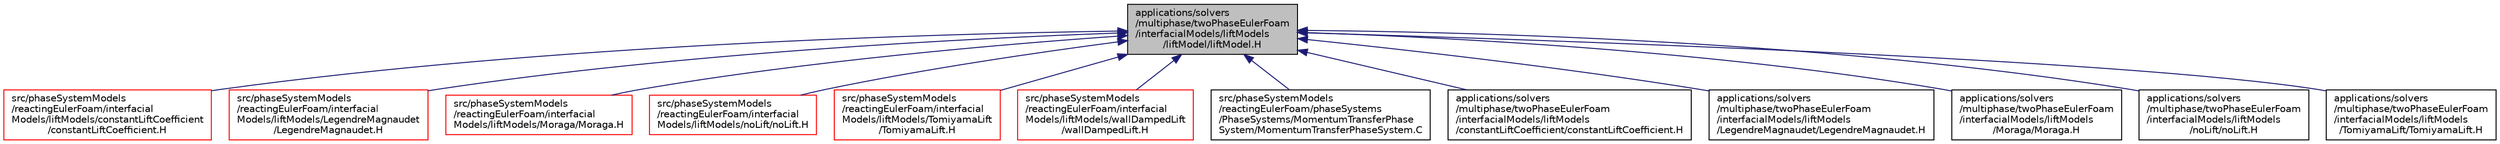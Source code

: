 digraph "applications/solvers/multiphase/twoPhaseEulerFoam/interfacialModels/liftModels/liftModel/liftModel.H"
{
  bgcolor="transparent";
  edge [fontname="Helvetica",fontsize="10",labelfontname="Helvetica",labelfontsize="10"];
  node [fontname="Helvetica",fontsize="10",shape=record];
  Node1 [label="applications/solvers\l/multiphase/twoPhaseEulerFoam\l/interfacialModels/liftModels\l/liftModel/liftModel.H",height=0.2,width=0.4,color="black", fillcolor="grey75", style="filled" fontcolor="black"];
  Node1 -> Node2 [dir="back",color="midnightblue",fontsize="10",style="solid",fontname="Helvetica"];
  Node2 [label="src/phaseSystemModels\l/reactingEulerFoam/interfacial\lModels/liftModels/constantLiftCoefficient\l/constantLiftCoefficient.H",height=0.2,width=0.4,color="red",URL="$src_2phaseSystemModels_2reactingEulerFoam_2interfacialModels_2liftModels_2constantLiftCoefficient_2constantLiftCoefficient_8H.html"];
  Node1 -> Node3 [dir="back",color="midnightblue",fontsize="10",style="solid",fontname="Helvetica"];
  Node3 [label="src/phaseSystemModels\l/reactingEulerFoam/interfacial\lModels/liftModels/LegendreMagnaudet\l/LegendreMagnaudet.H",height=0.2,width=0.4,color="red",URL="$src_2phaseSystemModels_2reactingEulerFoam_2interfacialModels_2liftModels_2LegendreMagnaudet_2LegendreMagnaudet_8H.html"];
  Node1 -> Node4 [dir="back",color="midnightblue",fontsize="10",style="solid",fontname="Helvetica"];
  Node4 [label="src/phaseSystemModels\l/reactingEulerFoam/interfacial\lModels/liftModels/Moraga/Moraga.H",height=0.2,width=0.4,color="red",URL="$src_2phaseSystemModels_2reactingEulerFoam_2interfacialModels_2liftModels_2Moraga_2Moraga_8H.html"];
  Node1 -> Node5 [dir="back",color="midnightblue",fontsize="10",style="solid",fontname="Helvetica"];
  Node5 [label="src/phaseSystemModels\l/reactingEulerFoam/interfacial\lModels/liftModels/noLift/noLift.H",height=0.2,width=0.4,color="red",URL="$src_2phaseSystemModels_2reactingEulerFoam_2interfacialModels_2liftModels_2noLift_2noLift_8H.html"];
  Node1 -> Node6 [dir="back",color="midnightblue",fontsize="10",style="solid",fontname="Helvetica"];
  Node6 [label="src/phaseSystemModels\l/reactingEulerFoam/interfacial\lModels/liftModels/TomiyamaLift\l/TomiyamaLift.H",height=0.2,width=0.4,color="red",URL="$src_2phaseSystemModels_2reactingEulerFoam_2interfacialModels_2liftModels_2TomiyamaLift_2TomiyamaLift_8H.html"];
  Node1 -> Node7 [dir="back",color="midnightblue",fontsize="10",style="solid",fontname="Helvetica"];
  Node7 [label="src/phaseSystemModels\l/reactingEulerFoam/interfacial\lModels/liftModels/wallDampedLift\l/wallDampedLift.H",height=0.2,width=0.4,color="red",URL="$wallDampedLift_8H.html"];
  Node1 -> Node8 [dir="back",color="midnightblue",fontsize="10",style="solid",fontname="Helvetica"];
  Node8 [label="src/phaseSystemModels\l/reactingEulerFoam/phaseSystems\l/PhaseSystems/MomentumTransferPhase\lSystem/MomentumTransferPhaseSystem.C",height=0.2,width=0.4,color="black",URL="$MomentumTransferPhaseSystem_8C.html"];
  Node1 -> Node9 [dir="back",color="midnightblue",fontsize="10",style="solid",fontname="Helvetica"];
  Node9 [label="applications/solvers\l/multiphase/twoPhaseEulerFoam\l/interfacialModels/liftModels\l/constantLiftCoefficient/constantLiftCoefficient.H",height=0.2,width=0.4,color="black",URL="$applications_2solvers_2multiphase_2twoPhaseEulerFoam_2interfacialModels_2liftModels_2constantLifc08ffa9c4416900bbd46065aee7a328d.html"];
  Node1 -> Node10 [dir="back",color="midnightblue",fontsize="10",style="solid",fontname="Helvetica"];
  Node10 [label="applications/solvers\l/multiphase/twoPhaseEulerFoam\l/interfacialModels/liftModels\l/LegendreMagnaudet/LegendreMagnaudet.H",height=0.2,width=0.4,color="black",URL="$applications_2solvers_2multiphase_2twoPhaseEulerFoam_2interfacialModels_2liftModels_2LegendreMagnaudet_2LegendreMagnaudet_8H.html"];
  Node1 -> Node11 [dir="back",color="midnightblue",fontsize="10",style="solid",fontname="Helvetica"];
  Node11 [label="applications/solvers\l/multiphase/twoPhaseEulerFoam\l/interfacialModels/liftModels\l/Moraga/Moraga.H",height=0.2,width=0.4,color="black",URL="$applications_2solvers_2multiphase_2twoPhaseEulerFoam_2interfacialModels_2liftModels_2Moraga_2Moraga_8H.html"];
  Node1 -> Node12 [dir="back",color="midnightblue",fontsize="10",style="solid",fontname="Helvetica"];
  Node12 [label="applications/solvers\l/multiphase/twoPhaseEulerFoam\l/interfacialModels/liftModels\l/noLift/noLift.H",height=0.2,width=0.4,color="black",URL="$applications_2solvers_2multiphase_2twoPhaseEulerFoam_2interfacialModels_2liftModels_2noLift_2noLift_8H.html"];
  Node1 -> Node13 [dir="back",color="midnightblue",fontsize="10",style="solid",fontname="Helvetica"];
  Node13 [label="applications/solvers\l/multiphase/twoPhaseEulerFoam\l/interfacialModels/liftModels\l/TomiyamaLift/TomiyamaLift.H",height=0.2,width=0.4,color="black",URL="$applications_2solvers_2multiphase_2twoPhaseEulerFoam_2interfacialModels_2liftModels_2TomiyamaLift_2TomiyamaLift_8H.html"];
}
